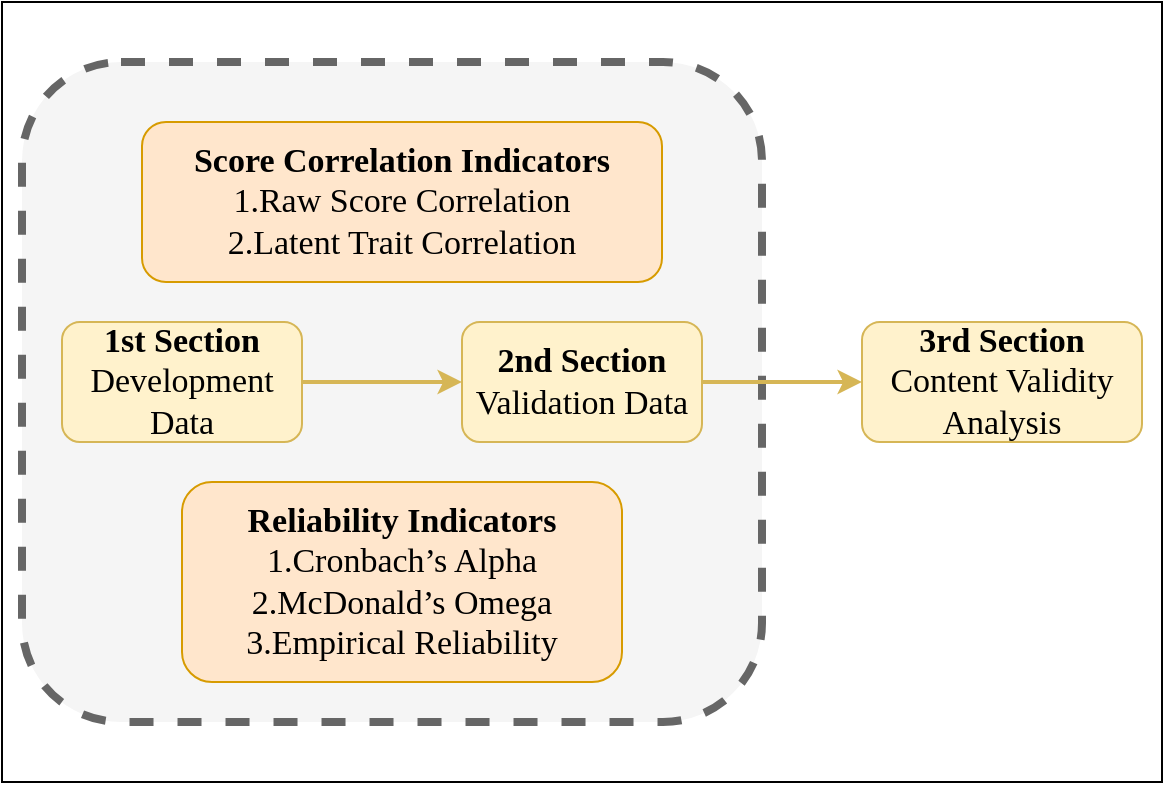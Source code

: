 <mxfile version="24.7.14">
  <diagram name="Page-1" id="5EE4N8qnl_aWUZX5upyI">
    <mxGraphModel dx="966" dy="650" grid="1" gridSize="10" guides="1" tooltips="1" connect="1" arrows="1" fold="1" page="1" pageScale="1" pageWidth="827" pageHeight="1169" math="0" shadow="0">
      <root>
        <mxCell id="0" />
        <mxCell id="1" parent="0" />
        <mxCell id="vKLG3h4MlHxi54sxKqWG-1" value="" style="rounded=0;whiteSpace=wrap;html=1;strokeWidth=1;" vertex="1" parent="1">
          <mxGeometry x="60" y="110" width="580" height="390" as="geometry" />
        </mxCell>
        <mxCell id="s8MXRqdVffT5w0hsrJ6m-7" value="" style="rounded=1;whiteSpace=wrap;html=1;dashed=1;strokeWidth=4;strokeColor=#666666;fillColor=#f5f5f5;fontColor=#333333;fontSize=17;" parent="1" vertex="1">
          <mxGeometry x="70" y="140" width="370" height="330" as="geometry" />
        </mxCell>
        <mxCell id="s8MXRqdVffT5w0hsrJ6m-1" value="&lt;div style=&quot;font-size: 17px;&quot;&gt;&lt;br style=&quot;font-size: 17px;&quot;&gt;&lt;/div&gt;&lt;span lang=&quot;EN-US&quot; style=&quot;font-family: &amp;quot;Times New Roman&amp;quot;, serif; font-size: 17px;&quot;&gt;&lt;div style=&quot;font-size: 17px;&quot;&gt;&lt;span style=&quot;background-color: initial; font-size: 17px;&quot;&gt;&lt;b style=&quot;font-size: 17px;&quot;&gt;&lt;font style=&quot;font-size: 17px;&quot;&gt;Score Correlation Indicators&lt;/font&gt;&lt;/b&gt;&lt;/span&gt;&lt;/div&gt;&lt;/span&gt;&lt;div style=&quot;font-size: 17px;&quot;&gt;&lt;font face=&quot;Times New Roman, serif&quot; style=&quot;font-size: 17px;&quot;&gt;&lt;span style=&quot;font-size: 17px;&quot;&gt;1.Raw Score Correlation&lt;/span&gt;&lt;/font&gt;&lt;/div&gt;&lt;div style=&quot;font-size: 17px;&quot;&gt;&lt;div style=&quot;font-size: 17px;&quot;&gt;&lt;span style=&quot;font-size: 17px; font-family: &amp;quot;Times New Roman&amp;quot;, serif; background-color: initial;&quot;&gt;2.Latent Trait Correlation&lt;/span&gt;&lt;/div&gt;&lt;div style=&quot;font-size: 17px;&quot;&gt;&lt;br style=&quot;font-size: 17px;&quot;&gt;&lt;/div&gt;&lt;/div&gt;" style="rounded=1;whiteSpace=wrap;html=1;align=center;fillColor=#ffe6cc;strokeColor=#d79b00;fontSize=17;" parent="1" vertex="1">
          <mxGeometry x="130" y="170" width="260" height="80" as="geometry" />
        </mxCell>
        <mxCell id="s8MXRqdVffT5w0hsrJ6m-4" value="" style="edgeStyle=orthogonalEdgeStyle;rounded=0;orthogonalLoop=1;jettySize=auto;html=1;fontFamily=Times New Roman;fontSize=17;fillColor=#fff2cc;strokeColor=#d6b656;strokeWidth=2;" parent="1" source="s8MXRqdVffT5w0hsrJ6m-2" target="s8MXRqdVffT5w0hsrJ6m-3" edge="1">
          <mxGeometry relative="1" as="geometry" />
        </mxCell>
        <mxCell id="s8MXRqdVffT5w0hsrJ6m-2" value="&lt;div style=&quot;font-size: 17px;&quot;&gt;&lt;b style=&quot;font-size: 17px;&quot;&gt;1st Section&lt;/b&gt;&lt;/div&gt;Development Data" style="rounded=1;whiteSpace=wrap;html=1;fontFamily=Times New Roman;fontSize=17;fillColor=#fff2cc;strokeColor=#d6b656;" parent="1" vertex="1">
          <mxGeometry x="90" y="270" width="120" height="60" as="geometry" />
        </mxCell>
        <mxCell id="s8MXRqdVffT5w0hsrJ6m-6" value="" style="edgeStyle=orthogonalEdgeStyle;rounded=0;orthogonalLoop=1;jettySize=auto;html=1;fontFamily=Times New Roman;fontSize=17;fillColor=#fff2cc;strokeColor=#d6b656;strokeWidth=2;" parent="1" source="s8MXRqdVffT5w0hsrJ6m-3" target="s8MXRqdVffT5w0hsrJ6m-5" edge="1">
          <mxGeometry relative="1" as="geometry" />
        </mxCell>
        <mxCell id="s8MXRqdVffT5w0hsrJ6m-3" value="&lt;b style=&quot;font-size: 17px;&quot;&gt;2nd Section&lt;/b&gt;&lt;br style=&quot;font-size: 17px;&quot;&gt;Validation Data" style="whiteSpace=wrap;html=1;rounded=1;fontFamily=Times New Roman;fontSize=17;fillColor=#fff2cc;strokeColor=#d6b656;" parent="1" vertex="1">
          <mxGeometry x="290" y="270" width="120" height="60" as="geometry" />
        </mxCell>
        <mxCell id="s8MXRqdVffT5w0hsrJ6m-5" value="&lt;div style=&quot;font-size: 17px;&quot;&gt;&lt;b style=&quot;font-size: 17px;&quot;&gt;3rd Section&lt;/b&gt;&lt;/div&gt;Content Validity Analysis" style="whiteSpace=wrap;html=1;rounded=1;fontFamily=Times New Roman;fontSize=17;fillColor=#fff2cc;strokeColor=#d6b656;" parent="1" vertex="1">
          <mxGeometry x="490" y="270" width="140" height="60" as="geometry" />
        </mxCell>
        <mxCell id="s8MXRqdVffT5w0hsrJ6m-8" value="&lt;b style=&quot;font-size: 17px;&quot;&gt;Reliability Indicators&lt;/b&gt;&lt;br style=&quot;font-size: 17px;&quot;&gt;1.&lt;span style=&quot;background-color: initial; font-size: 17px;&quot;&gt;Cronbach’s Alpha&lt;/span&gt;&lt;div style=&quot;font-size: 17px;&quot;&gt;&lt;span lang=&quot;EN-US&quot; style=&quot;font-size: 17px;&quot;&gt;2.McDonald’s Omega&lt;/span&gt;&lt;/div&gt;&lt;div style=&quot;font-size: 17px;&quot;&gt;&lt;font style=&quot;font-size: 17px;&quot;&gt;&lt;span style=&quot;font-size: 17px;&quot;&gt;3.Empirical Reliability&lt;/span&gt;&lt;/font&gt;&lt;/div&gt;" style="rounded=1;whiteSpace=wrap;html=1;fontSize=17;fontFamily=Times New Roman;fillColor=#ffe6cc;strokeColor=#d79b00;" parent="1" vertex="1">
          <mxGeometry x="150" y="350" width="220" height="100" as="geometry" />
        </mxCell>
      </root>
    </mxGraphModel>
  </diagram>
</mxfile>
